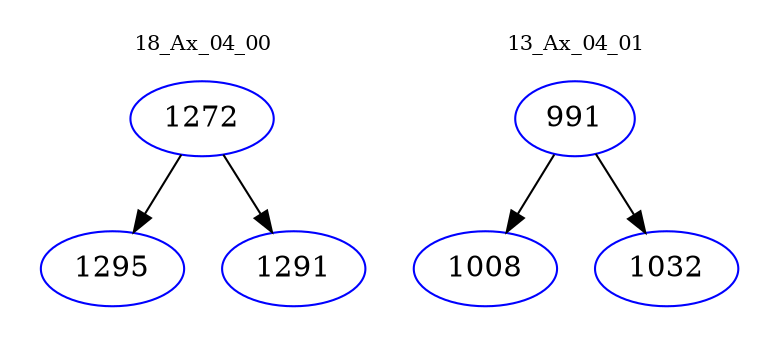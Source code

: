 digraph{
subgraph cluster_0 {
color = white
label = "18_Ax_04_00";
fontsize=10;
T0_1272 [label="1272", color="blue"]
T0_1272 -> T0_1295 [color="black"]
T0_1295 [label="1295", color="blue"]
T0_1272 -> T0_1291 [color="black"]
T0_1291 [label="1291", color="blue"]
}
subgraph cluster_1 {
color = white
label = "13_Ax_04_01";
fontsize=10;
T1_991 [label="991", color="blue"]
T1_991 -> T1_1008 [color="black"]
T1_1008 [label="1008", color="blue"]
T1_991 -> T1_1032 [color="black"]
T1_1032 [label="1032", color="blue"]
}
}

